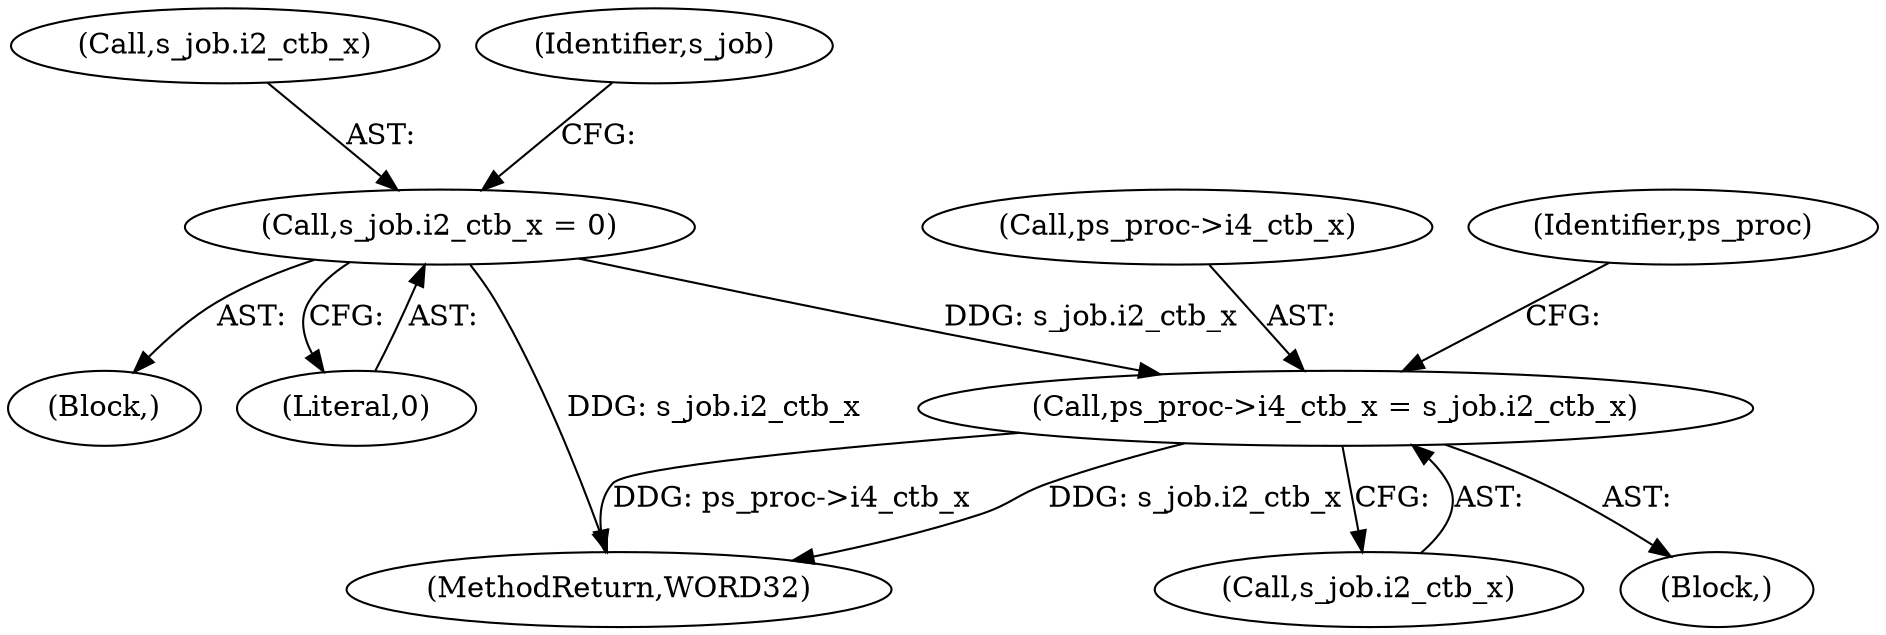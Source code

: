 digraph "0_Android_87fb7909c49e6a4510ba86ace1ffc83459c7e1b9@pointer" {
"1001436" [label="(Call,ps_proc->i4_ctb_x = s_job.i2_ctb_x)"];
"1001336" [label="(Call,s_job.i2_ctb_x = 0)"];
"1001903" [label="(MethodReturn,WORD32)"];
"1001323" [label="(Block,)"];
"1001437" [label="(Call,ps_proc->i4_ctb_x)"];
"1001440" [label="(Call,s_job.i2_ctb_x)"];
"1001445" [label="(Identifier,ps_proc)"];
"1001336" [label="(Call,s_job.i2_ctb_x = 0)"];
"1001337" [label="(Call,s_job.i2_ctb_x)"];
"1001340" [label="(Literal,0)"];
"1001436" [label="(Call,ps_proc->i4_ctb_x = s_job.i2_ctb_x)"];
"1001393" [label="(Block,)"];
"1001343" [label="(Identifier,s_job)"];
"1001436" -> "1001393"  [label="AST: "];
"1001436" -> "1001440"  [label="CFG: "];
"1001437" -> "1001436"  [label="AST: "];
"1001440" -> "1001436"  [label="AST: "];
"1001445" -> "1001436"  [label="CFG: "];
"1001436" -> "1001903"  [label="DDG: s_job.i2_ctb_x"];
"1001436" -> "1001903"  [label="DDG: ps_proc->i4_ctb_x"];
"1001336" -> "1001436"  [label="DDG: s_job.i2_ctb_x"];
"1001336" -> "1001323"  [label="AST: "];
"1001336" -> "1001340"  [label="CFG: "];
"1001337" -> "1001336"  [label="AST: "];
"1001340" -> "1001336"  [label="AST: "];
"1001343" -> "1001336"  [label="CFG: "];
"1001336" -> "1001903"  [label="DDG: s_job.i2_ctb_x"];
}
